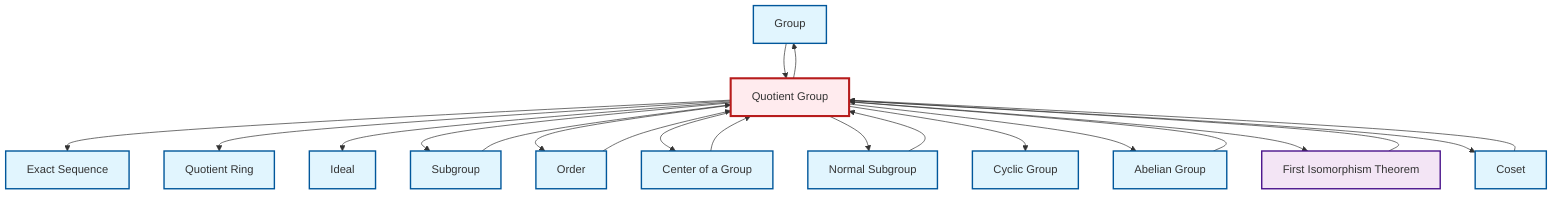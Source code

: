 graph TD
    classDef definition fill:#e1f5fe,stroke:#01579b,stroke-width:2px
    classDef theorem fill:#f3e5f5,stroke:#4a148c,stroke-width:2px
    classDef axiom fill:#fff3e0,stroke:#e65100,stroke-width:2px
    classDef example fill:#e8f5e9,stroke:#1b5e20,stroke-width:2px
    classDef current fill:#ffebee,stroke:#b71c1c,stroke-width:3px
    def-quotient-ring["Quotient Ring"]:::definition
    def-group["Group"]:::definition
    def-subgroup["Subgroup"]:::definition
    def-coset["Coset"]:::definition
    def-exact-sequence["Exact Sequence"]:::definition
    def-abelian-group["Abelian Group"]:::definition
    def-quotient-group["Quotient Group"]:::definition
    def-center-of-group["Center of a Group"]:::definition
    thm-first-isomorphism["First Isomorphism Theorem"]:::theorem
    def-normal-subgroup["Normal Subgroup"]:::definition
    def-cyclic-group["Cyclic Group"]:::definition
    def-order["Order"]:::definition
    def-ideal["Ideal"]:::definition
    def-coset --> def-quotient-group
    def-quotient-group --> def-exact-sequence
    def-quotient-group --> def-quotient-ring
    def-group --> def-quotient-group
    def-abelian-group --> def-quotient-group
    def-order --> def-quotient-group
    def-quotient-group --> def-ideal
    def-quotient-group --> def-subgroup
    def-quotient-group --> def-order
    def-quotient-group --> def-center-of-group
    def-subgroup --> def-quotient-group
    thm-first-isomorphism --> def-quotient-group
    def-quotient-group --> def-group
    def-normal-subgroup --> def-quotient-group
    def-quotient-group --> def-normal-subgroup
    def-quotient-group --> def-cyclic-group
    def-center-of-group --> def-quotient-group
    def-quotient-group --> def-abelian-group
    def-quotient-group --> thm-first-isomorphism
    def-quotient-group --> def-coset
    class def-quotient-group current